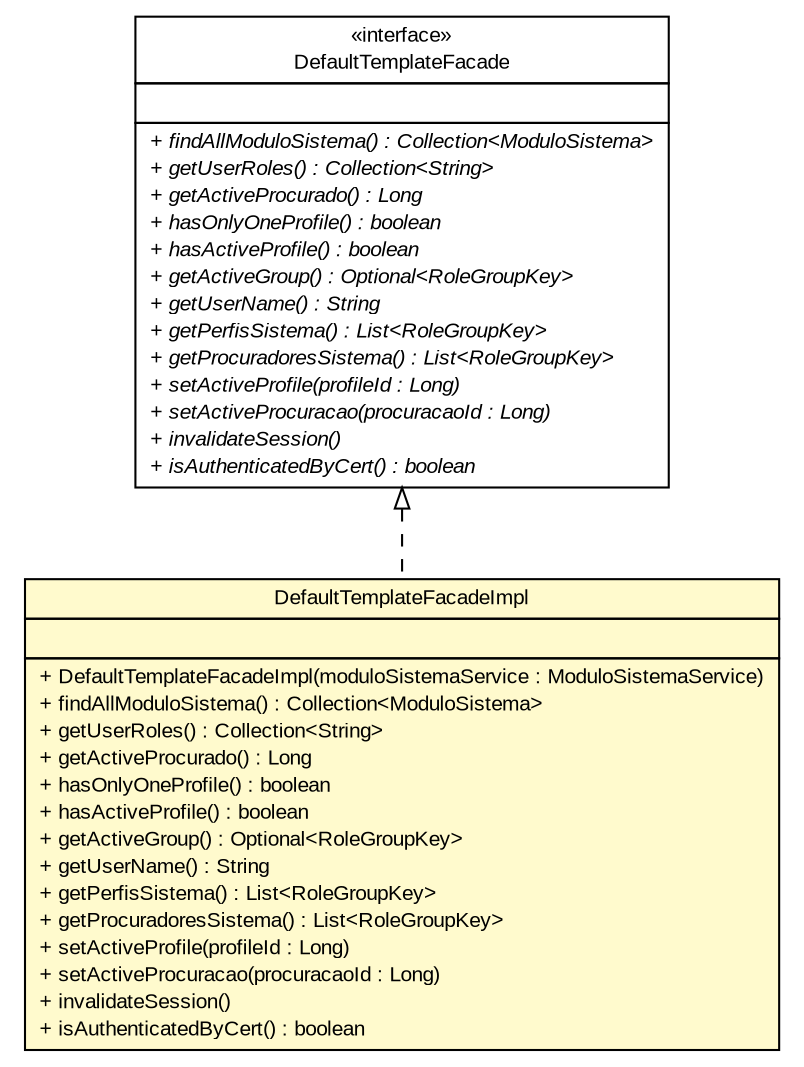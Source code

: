 #!/usr/local/bin/dot
#
# Class diagram 
# Generated by UMLGraph version R5_6 (http://www.umlgraph.org/)
#

digraph G {
	edge [fontname="arial",fontsize=10,labelfontname="arial",labelfontsize=10];
	node [fontname="arial",fontsize=10,shape=plaintext];
	nodesep=0.25;
	ranksep=0.5;
	// br.gov.to.sefaz.seg.business.authentication.facade.DefaultTemplateFacade
	c12942 [label=<<table title="br.gov.to.sefaz.seg.business.authentication.facade.DefaultTemplateFacade" border="0" cellborder="1" cellspacing="0" cellpadding="2" port="p" href="../DefaultTemplateFacade.html">
		<tr><td><table border="0" cellspacing="0" cellpadding="1">
<tr><td align="center" balign="center"> &#171;interface&#187; </td></tr>
<tr><td align="center" balign="center"> DefaultTemplateFacade </td></tr>
		</table></td></tr>
		<tr><td><table border="0" cellspacing="0" cellpadding="1">
<tr><td align="left" balign="left">  </td></tr>
		</table></td></tr>
		<tr><td><table border="0" cellspacing="0" cellpadding="1">
<tr><td align="left" balign="left"><font face="arial italic" point-size="10.0"> + findAllModuloSistema() : Collection&lt;ModuloSistema&gt; </font></td></tr>
<tr><td align="left" balign="left"><font face="arial italic" point-size="10.0"> + getUserRoles() : Collection&lt;String&gt; </font></td></tr>
<tr><td align="left" balign="left"><font face="arial italic" point-size="10.0"> + getActiveProcurado() : Long </font></td></tr>
<tr><td align="left" balign="left"><font face="arial italic" point-size="10.0"> + hasOnlyOneProfile() : boolean </font></td></tr>
<tr><td align="left" balign="left"><font face="arial italic" point-size="10.0"> + hasActiveProfile() : boolean </font></td></tr>
<tr><td align="left" balign="left"><font face="arial italic" point-size="10.0"> + getActiveGroup() : Optional&lt;RoleGroupKey&gt; </font></td></tr>
<tr><td align="left" balign="left"><font face="arial italic" point-size="10.0"> + getUserName() : String </font></td></tr>
<tr><td align="left" balign="left"><font face="arial italic" point-size="10.0"> + getPerfisSistema() : List&lt;RoleGroupKey&gt; </font></td></tr>
<tr><td align="left" balign="left"><font face="arial italic" point-size="10.0"> + getProcuradoresSistema() : List&lt;RoleGroupKey&gt; </font></td></tr>
<tr><td align="left" balign="left"><font face="arial italic" point-size="10.0"> + setActiveProfile(profileId : Long) </font></td></tr>
<tr><td align="left" balign="left"><font face="arial italic" point-size="10.0"> + setActiveProcuracao(procuracaoId : Long) </font></td></tr>
<tr><td align="left" balign="left"><font face="arial italic" point-size="10.0"> + invalidateSession() </font></td></tr>
<tr><td align="left" balign="left"><font face="arial italic" point-size="10.0"> + isAuthenticatedByCert() : boolean </font></td></tr>
		</table></td></tr>
		</table>>, URL="../DefaultTemplateFacade.html", fontname="arial", fontcolor="black", fontsize=10.0];
	// br.gov.to.sefaz.seg.business.authentication.facade.impl.DefaultTemplateFacadeImpl
	c12944 [label=<<table title="br.gov.to.sefaz.seg.business.authentication.facade.impl.DefaultTemplateFacadeImpl" border="0" cellborder="1" cellspacing="0" cellpadding="2" port="p" bgcolor="lemonChiffon" href="./DefaultTemplateFacadeImpl.html">
		<tr><td><table border="0" cellspacing="0" cellpadding="1">
<tr><td align="center" balign="center"> DefaultTemplateFacadeImpl </td></tr>
		</table></td></tr>
		<tr><td><table border="0" cellspacing="0" cellpadding="1">
<tr><td align="left" balign="left">  </td></tr>
		</table></td></tr>
		<tr><td><table border="0" cellspacing="0" cellpadding="1">
<tr><td align="left" balign="left"> + DefaultTemplateFacadeImpl(moduloSistemaService : ModuloSistemaService) </td></tr>
<tr><td align="left" balign="left"> + findAllModuloSistema() : Collection&lt;ModuloSistema&gt; </td></tr>
<tr><td align="left" balign="left"> + getUserRoles() : Collection&lt;String&gt; </td></tr>
<tr><td align="left" balign="left"> + getActiveProcurado() : Long </td></tr>
<tr><td align="left" balign="left"> + hasOnlyOneProfile() : boolean </td></tr>
<tr><td align="left" balign="left"> + hasActiveProfile() : boolean </td></tr>
<tr><td align="left" balign="left"> + getActiveGroup() : Optional&lt;RoleGroupKey&gt; </td></tr>
<tr><td align="left" balign="left"> + getUserName() : String </td></tr>
<tr><td align="left" balign="left"> + getPerfisSistema() : List&lt;RoleGroupKey&gt; </td></tr>
<tr><td align="left" balign="left"> + getProcuradoresSistema() : List&lt;RoleGroupKey&gt; </td></tr>
<tr><td align="left" balign="left"> + setActiveProfile(profileId : Long) </td></tr>
<tr><td align="left" balign="left"> + setActiveProcuracao(procuracaoId : Long) </td></tr>
<tr><td align="left" balign="left"> + invalidateSession() </td></tr>
<tr><td align="left" balign="left"> + isAuthenticatedByCert() : boolean </td></tr>
		</table></td></tr>
		</table>>, URL="./DefaultTemplateFacadeImpl.html", fontname="arial", fontcolor="black", fontsize=10.0];
	//br.gov.to.sefaz.seg.business.authentication.facade.impl.DefaultTemplateFacadeImpl implements br.gov.to.sefaz.seg.business.authentication.facade.DefaultTemplateFacade
	c12942:p -> c12944:p [dir=back,arrowtail=empty,style=dashed];
}


